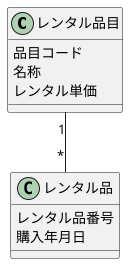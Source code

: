@startuml

class レンタル品目 {
  品目コード
  名称
  レンタル単価
}

class レンタル品 {
  レンタル品番号
  購入年月日
}

レンタル品目 "1"--"*" レンタル品

@enduml
